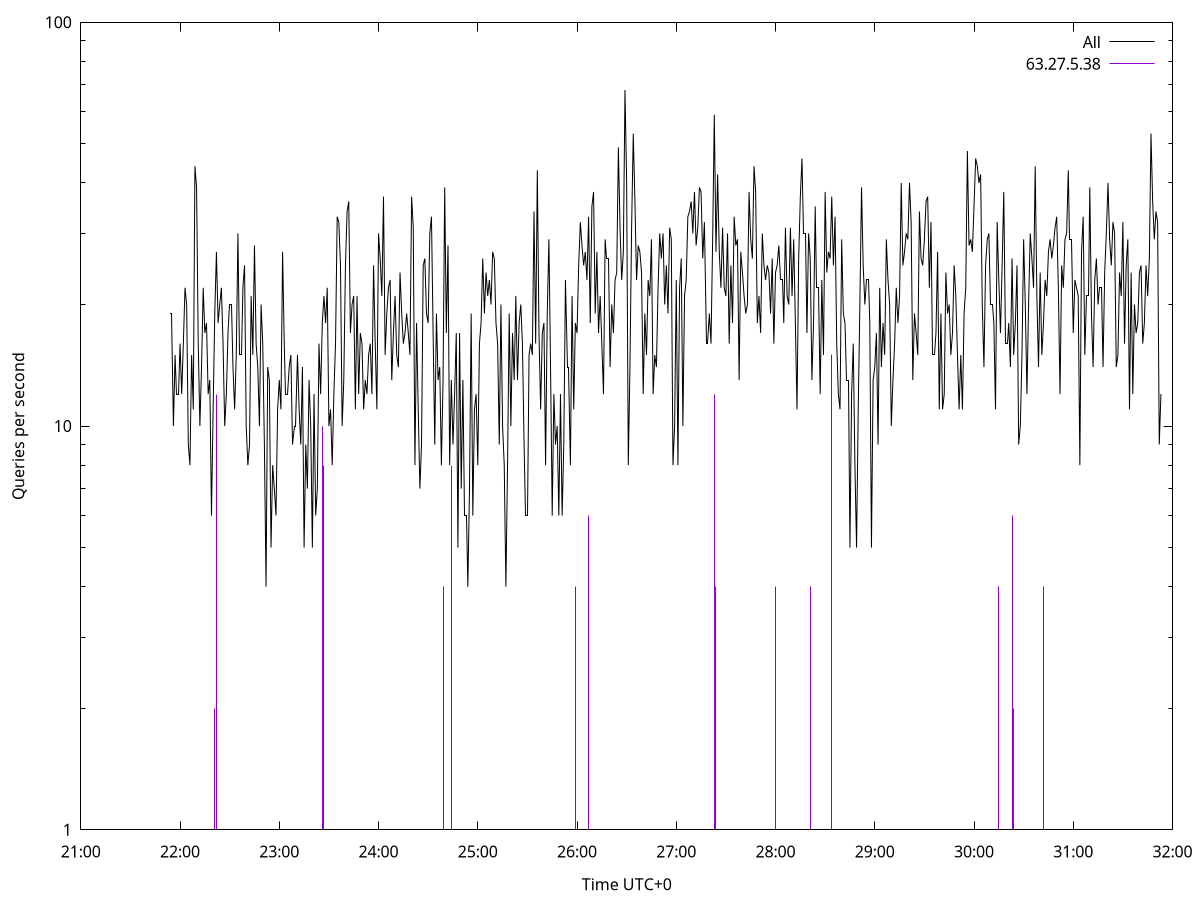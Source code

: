 set terminal pngcairo size 1024,768
set output 'Sun Jan  7 20:21:54 2024.png'
set ylabel 'Queries per second'
set xlabel 'Time UTC+0'
set xdata time
set timefmt "%s"
set log y
plot \
'-' using 1:2 linecolor 0 linetype 2 with lines title 'All', \
'-' using 1:2 linecolor 1 linetype 3 with impulses title "63.27.5.38"
1704633714 19
1704633715 19
1704633716 10
1704633717 15
1704633718 12
1704633719 12
1704633720 16
1704633721 12
1704633722 16
1704633723 22
1704633724 20
1704633725 9
1704633726 8
1704633727 15
1704633728 11
1704633729 44
1704633730 39
1704633731 16
1704633732 10
1704633733 14
1704633734 22
1704633735 17
1704633736 18
1704633737 12
1704633738 13
1704633739 6
1704633740 11
1704633741 19
1704633742 27
1704633743 18
1704633744 20
1704633745 22
1704633746 16
1704633747 10
1704633748 12
1704633749 17
1704633750 20
1704633751 20
1704633752 14
1704633753 11
1704633754 15
1704633755 30
1704633756 15
1704633757 15
1704633758 22
1704633759 25
1704633760 10
1704633761 8
1704633762 9
1704633763 21
1704633764 15
1704633765 28
1704633766 16
1704633767 14
1704633768 10
1704633769 20
1704633770 16
1704633771 9
1704633772 4
1704633773 14
1704633774 13
1704633775 5
1704633776 8
1704633777 7
1704633778 6
1704633779 11
1704633780 13
1704633781 11
1704633782 27
1704633783 16
1704633784 12
1704633785 12
1704633786 14
1704633787 15
1704633788 9
1704633789 10
1704633790 10
1704633791 15
1704633792 11
1704633793 9
1704633794 14
1704633795 5
1704633796 9
1704633797 7
1704633798 13
1704633799 10
1704633800 5
1704633801 12
1704633802 6
1704633803 7
1704633804 16
1704633805 12
1704633806 18
1704633807 21
1704633808 18
1704633809 22
1704633810 10
1704633811 11
1704633812 8
1704633813 12
1704633814 16
1704633815 33
1704633816 32
1704633817 25
1704633818 10
1704633819 13
1704633820 25
1704633821 34
1704633822 36
1704633823 17
1704633824 20
1704633825 21
1704633826 11
1704633827 21
1704633828 12
1704633829 17
1704633830 16
1704633831 11
1704633832 13
1704633833 12
1704633834 15
1704633835 16
1704633836 12
1704633837 25
1704633838 16
1704633839 11
1704633840 30
1704633841 26
1704633842 21
1704633843 37
1704633844 15
1704633845 19
1704633846 22
1704633847 23
1704633848 13
1704633849 17
1704633850 21
1704633851 15
1704633852 14
1704633853 24
1704633854 19
1704633855 16
1704633856 17
1704633857 19
1704633858 17
1704633859 15
1704633860 37
1704633861 31
1704633862 8
1704633863 18
1704633864 11
1704633865 7
1704633866 9
1704633867 25
1704633868 26
1704633869 19
1704633870 18
1704633871 30
1704633872 33
1704633873 17
1704633874 9
1704633875 19
1704633876 13
1704633877 14
1704633878 8
1704633879 13
1704633880 39
1704633881 17
1704633882 28
1704633883 8
1704633884 13
1704633885 9
1704633886 12
1704633887 17
1704633888 5
1704633889 17
1704633890 7
1704633891 13
1704633892 6
1704633893 6
1704633894 4
1704633895 7
1704633896 19
1704633897 6
1704633898 11
1704633899 12
1704633900 8
1704633901 16
1704633902 18
1704633903 26
1704633904 19
1704633905 24
1704633906 21
1704633907 23
1704633908 20
1704633909 27
1704633910 26
1704633911 18
1704633912 16
1704633913 9
1704633914 20
1704633915 10
1704633916 8
1704633917 4
1704633918 8
1704633919 19
1704633920 10
1704633921 17
1704633922 13
1704633923 21
1704633924 13
1704633925 18
1704633926 20
1704633927 16
1704633928 9
1704633929 6
1704633930 6
1704633931 15
1704633932 16
1704633933 15
1704633934 34
1704633935 16
1704633936 43
1704633937 17
1704633938 11
1704633939 17
1704633940 18
1704633941 8
1704633942 19
1704633943 29
1704633944 14
1704633945 6
1704633946 12
1704633947 9
1704633948 10
1704633949 6
1704633950 12
1704633951 6
1704633952 9
1704633953 23
1704633954 14
1704633955 14
1704633956 8
1704633957 21
1704633958 11
1704633959 18
1704633960 17
1704633961 25
1704633962 32
1704633963 28
1704633964 25
1704633965 27
1704633966 23
1704633967 33
1704633968 18
1704633969 35
1704633970 38
1704633971 19
1704633972 27
1704633973 17
1704633974 21
1704633975 16
1704633976 12
1704633977 29
1704633978 26
1704633979 26
1704633980 14
1704633981 20
1704633982 17
1704633983 23
1704633984 24
1704633985 49
1704633986 31
1704633987 23
1704633988 27
1704633989 68
1704633990 40
1704633991 8
1704633992 14
1704633993 31
1704633994 53
1704633995 36
1704633996 23
1704633997 28
1704633998 27
1704633999 24
1704634000 12
1704634001 19
1704634002 15
1704634003 23
1704634004 21
1704634005 29
1704634006 12
1704634007 15
1704634008 14
1704634009 22
1704634010 30
1704634011 26
1704634012 30
1704634013 20
1704634014 25
1704634015 19
1704634016 31
1704634017 29
1704634018 8
1704634019 10
1704634020 23
1704634021 8
1704634022 22
1704634023 26
1704634024 10
1704634025 21
1704634026 23
1704634027 33
1704634028 34
1704634029 36
1704634030 30
1704634031 38
1704634032 28
1704634033 31
1704634034 39
1704634035 38
1704634036 26
1704634037 32
1704634038 16
1704634039 16
1704634040 19
1704634041 16
1704634042 29
1704634043 59
1704634044 27
1704634045 42
1704634046 27
1704634047 22
1704634048 31
1704634049 22
1704634050 21
1704634051 30
1704634052 16
1704634053 25
1704634054 18
1704634055 33
1704634056 28
1704634057 29
1704634058 13
1704634059 27
1704634060 24
1704634061 21
1704634062 19
1704634063 20
1704634064 38
1704634065 29
1704634066 26
1704634067 44
1704634068 38
1704634069 18
1704634070 21
1704634071 17
1704634072 30
1704634073 25
1704634074 23
1704634075 25
1704634076 24
1704634077 19
1704634078 26
1704634079 16
1704634080 24
1704634081 25
1704634082 28
1704634083 23
1704634084 23
1704634085 18
1704634086 31
1704634087 21
1704634088 20
1704634089 31
1704634090 21
1704634091 29
1704634092 18
1704634093 11
1704634094 26
1704634095 37
1704634096 46
1704634097 30
1704634098 30
1704634099 17
1704634100 30
1704634101 26
1704634102 13
1704634103 18
1704634104 35
1704634105 22
1704634106 22
1704634107 12
1704634108 23
1704634109 15
1704634110 38
1704634111 24
1704634112 27
1704634113 26
1704634114 37
1704634115 25
1704634116 33
1704634117 16
1704634118 12
1704634119 11
1704634120 29
1704634121 19
1704634122 18
1704634123 13
1704634124 13
1704634125 5
1704634126 12
1704634127 16
1704634128 8
1704634129 5
1704634130 11
1704634131 20
1704634132 39
1704634133 25
1704634134 20
1704634135 23
1704634136 23
1704634137 18
1704634138 5
1704634139 13
1704634140 14
1704634141 17
1704634142 9
1704634143 22
1704634144 14
1704634145 18
1704634146 15
1704634147 29
1704634148 23
1704634149 20
1704634150 10
1704634151 13
1704634152 16
1704634153 22
1704634154 18
1704634155 21
1704634156 40
1704634157 25
1704634158 27
1704634159 30
1704634160 29
1704634161 40
1704634162 32
1704634163 13
1704634164 19
1704634165 17
1704634166 15
1704634167 34
1704634168 26
1704634169 25
1704634170 29
1704634171 36
1704634172 37
1704634173 22
1704634174 32
1704634175 15
1704634176 15
1704634177 17
1704634178 27
1704634179 11
1704634180 19
1704634181 11
1704634182 12
1704634183 24
1704634184 19
1704634185 20
1704634186 15
1704634187 17
1704634188 25
1704634189 21
1704634190 15
1704634191 11
1704634192 15
1704634193 11
1704634194 19
1704634195 22
1704634196 48
1704634197 28
1704634198 29
1704634199 27
1704634200 35
1704634201 46
1704634202 44
1704634203 40
1704634204 42
1704634205 20
1704634206 14
1704634207 25
1704634208 29
1704634209 30
1704634210 20
1704634211 20
1704634212 18
1704634213 11
1704634214 32
1704634215 23
1704634216 17
1704634217 25
1704634218 38
1704634219 16
1704634220 16
1704634221 18
1704634222 14
1704634223 26
1704634224 15
1704634225 18
1704634226 25
1704634227 9
1704634228 10
1704634229 15
1704634230 29
1704634231 20
1704634232 12
1704634233 20
1704634234 30
1704634235 26
1704634236 22
1704634237 44
1704634238 21
1704634239 14
1704634240 24
1704634241 15
1704634242 18
1704634243 23
1704634244 21
1704634245 27
1704634246 29
1704634247 26
1704634248 28
1704634249 31
1704634250 33
1704634251 22
1704634252 12
1704634253 25
1704634254 22
1704634255 29
1704634256 30
1704634257 43
1704634258 29
1704634259 29
1704634260 17
1704634261 23
1704634262 22
1704634263 21
1704634264 8
1704634265 27
1704634266 33
1704634267 15
1704634268 21
1704634269 21
1704634270 39
1704634271 19
1704634272 14
1704634273 23
1704634274 26
1704634275 20
1704634276 22
1704634277 22
1704634278 14
1704634279 24
1704634280 30
1704634281 40
1704634282 29
1704634283 25
1704634284 32
1704634285 30
1704634286 14
1704634287 15
1704634288 24
1704634289 21
1704634290 32
1704634291 16
1704634292 25
1704634293 29
1704634294 11
1704634295 24
1704634296 12
1704634297 20
1704634298 17
1704634299 18
1704634300 24
1704634301 25
1704634302 16
1704634303 18
1704634304 25
1704634305 21
1704634306 26
1704634307 53
1704634308 36
1704634309 29
1704634310 34
1704634311 32
1704634312 9
1704634313 12

e
1704633741 2
1704633742 12
1704633806 10
1704633807 8
1704633879 4
1704633884 8
1704633959 4
1704633967 6
1704634043 12
1704634044 4
1704634080 4
1704634101 4
1704634114 15
1704634215 4
1704634223 6
1704634224 2
1704634242 4

e
